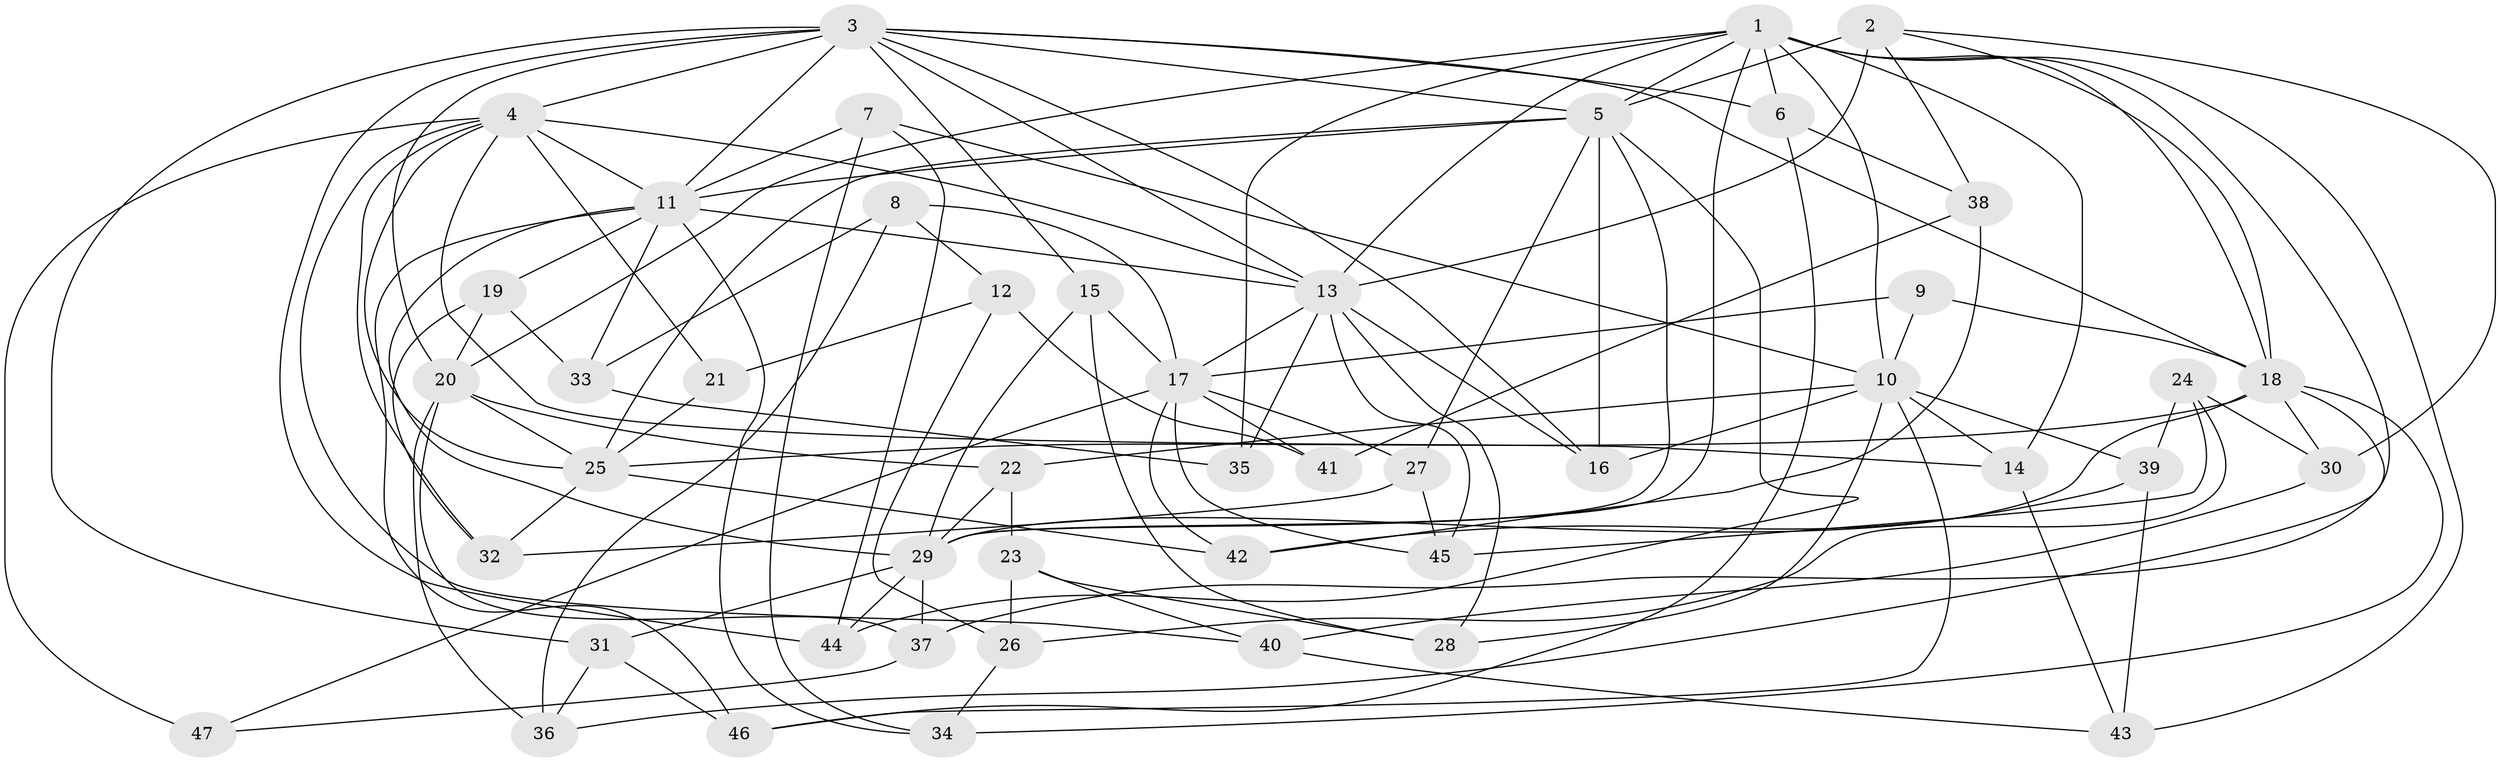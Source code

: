 // original degree distribution, {4: 1.0}
// Generated by graph-tools (version 1.1) at 2025/53/03/04/25 22:53:48]
// undirected, 47 vertices, 123 edges
graph export_dot {
  node [color=gray90,style=filled];
  1;
  2;
  3;
  4;
  5;
  6;
  7;
  8;
  9;
  10;
  11;
  12;
  13;
  14;
  15;
  16;
  17;
  18;
  19;
  20;
  21;
  22;
  23;
  24;
  25;
  26;
  27;
  28;
  29;
  30;
  31;
  32;
  33;
  34;
  35;
  36;
  37;
  38;
  39;
  40;
  41;
  42;
  43;
  44;
  45;
  46;
  47;
  1 -- 5 [weight=1.0];
  1 -- 6 [weight=1.0];
  1 -- 10 [weight=1.0];
  1 -- 13 [weight=1.0];
  1 -- 14 [weight=1.0];
  1 -- 18 [weight=1.0];
  1 -- 20 [weight=1.0];
  1 -- 29 [weight=1.0];
  1 -- 35 [weight=2.0];
  1 -- 37 [weight=1.0];
  1 -- 43 [weight=1.0];
  2 -- 5 [weight=2.0];
  2 -- 13 [weight=1.0];
  2 -- 18 [weight=1.0];
  2 -- 30 [weight=1.0];
  2 -- 38 [weight=1.0];
  3 -- 4 [weight=2.0];
  3 -- 5 [weight=1.0];
  3 -- 6 [weight=1.0];
  3 -- 11 [weight=1.0];
  3 -- 13 [weight=1.0];
  3 -- 15 [weight=1.0];
  3 -- 16 [weight=1.0];
  3 -- 18 [weight=1.0];
  3 -- 20 [weight=1.0];
  3 -- 31 [weight=1.0];
  3 -- 44 [weight=1.0];
  4 -- 11 [weight=1.0];
  4 -- 13 [weight=1.0];
  4 -- 14 [weight=1.0];
  4 -- 21 [weight=2.0];
  4 -- 25 [weight=1.0];
  4 -- 32 [weight=1.0];
  4 -- 40 [weight=1.0];
  4 -- 47 [weight=2.0];
  5 -- 11 [weight=1.0];
  5 -- 16 [weight=1.0];
  5 -- 25 [weight=2.0];
  5 -- 27 [weight=1.0];
  5 -- 29 [weight=2.0];
  5 -- 44 [weight=1.0];
  6 -- 38 [weight=1.0];
  6 -- 46 [weight=1.0];
  7 -- 10 [weight=1.0];
  7 -- 11 [weight=1.0];
  7 -- 34 [weight=1.0];
  7 -- 44 [weight=1.0];
  8 -- 12 [weight=1.0];
  8 -- 17 [weight=1.0];
  8 -- 33 [weight=1.0];
  8 -- 36 [weight=1.0];
  9 -- 10 [weight=2.0];
  9 -- 17 [weight=1.0];
  9 -- 18 [weight=1.0];
  10 -- 14 [weight=1.0];
  10 -- 16 [weight=1.0];
  10 -- 22 [weight=1.0];
  10 -- 28 [weight=1.0];
  10 -- 39 [weight=1.0];
  10 -- 46 [weight=1.0];
  11 -- 13 [weight=1.0];
  11 -- 19 [weight=1.0];
  11 -- 29 [weight=1.0];
  11 -- 33 [weight=1.0];
  11 -- 34 [weight=1.0];
  11 -- 46 [weight=1.0];
  12 -- 21 [weight=1.0];
  12 -- 26 [weight=1.0];
  12 -- 41 [weight=1.0];
  13 -- 16 [weight=1.0];
  13 -- 17 [weight=3.0];
  13 -- 28 [weight=1.0];
  13 -- 35 [weight=1.0];
  13 -- 45 [weight=1.0];
  14 -- 43 [weight=1.0];
  15 -- 17 [weight=1.0];
  15 -- 28 [weight=1.0];
  15 -- 29 [weight=1.0];
  17 -- 27 [weight=1.0];
  17 -- 41 [weight=2.0];
  17 -- 42 [weight=1.0];
  17 -- 45 [weight=1.0];
  17 -- 47 [weight=1.0];
  18 -- 25 [weight=2.0];
  18 -- 29 [weight=1.0];
  18 -- 30 [weight=1.0];
  18 -- 34 [weight=1.0];
  18 -- 36 [weight=1.0];
  19 -- 20 [weight=1.0];
  19 -- 32 [weight=1.0];
  19 -- 33 [weight=1.0];
  20 -- 22 [weight=1.0];
  20 -- 25 [weight=2.0];
  20 -- 36 [weight=1.0];
  20 -- 37 [weight=1.0];
  21 -- 25 [weight=1.0];
  22 -- 23 [weight=1.0];
  22 -- 29 [weight=1.0];
  23 -- 26 [weight=1.0];
  23 -- 28 [weight=1.0];
  23 -- 40 [weight=1.0];
  24 -- 26 [weight=1.0];
  24 -- 30 [weight=1.0];
  24 -- 39 [weight=1.0];
  24 -- 45 [weight=1.0];
  25 -- 32 [weight=1.0];
  25 -- 42 [weight=1.0];
  26 -- 34 [weight=1.0];
  27 -- 32 [weight=1.0];
  27 -- 45 [weight=1.0];
  29 -- 31 [weight=1.0];
  29 -- 37 [weight=1.0];
  29 -- 44 [weight=1.0];
  30 -- 40 [weight=1.0];
  31 -- 36 [weight=1.0];
  31 -- 46 [weight=1.0];
  33 -- 35 [weight=1.0];
  37 -- 47 [weight=1.0];
  38 -- 41 [weight=1.0];
  38 -- 42 [weight=1.0];
  39 -- 42 [weight=1.0];
  39 -- 43 [weight=1.0];
  40 -- 43 [weight=1.0];
}
